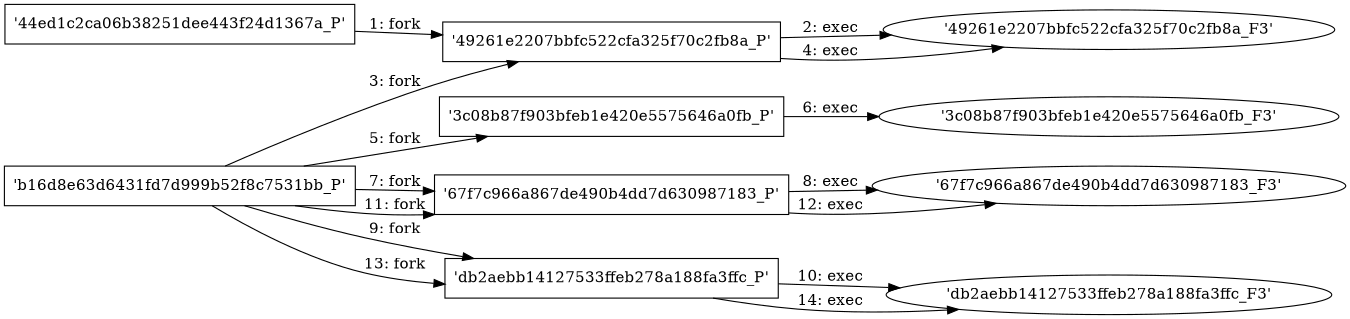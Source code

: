 digraph "D:\Learning\Paper\apt\基于CTI的攻击预警\Dataset\攻击图\ASGfromALLCTI\Vulnerability Spotlight Multiple Ichitaro Office Vulnerabilities.dot" {
rankdir="LR"
size="9"
fixedsize="false"
splines="true"
nodesep=0.3
ranksep=0
fontsize=10
overlap="scalexy"
engine= "neato"
	"'44ed1c2ca06b38251dee443f24d1367a_P'" [node_type=Process shape=box]
	"'49261e2207bbfc522cfa325f70c2fb8a_P'" [node_type=Process shape=box]
	"'44ed1c2ca06b38251dee443f24d1367a_P'" -> "'49261e2207bbfc522cfa325f70c2fb8a_P'" [label="1: fork"]
	"'49261e2207bbfc522cfa325f70c2fb8a_P'" [node_type=Process shape=box]
	"'49261e2207bbfc522cfa325f70c2fb8a_F3'" [node_type=File shape=ellipse]
	"'49261e2207bbfc522cfa325f70c2fb8a_P'" -> "'49261e2207bbfc522cfa325f70c2fb8a_F3'" [label="2: exec"]
	"'b16d8e63d6431fd7d999b52f8c7531bb_P'" [node_type=Process shape=box]
	"'49261e2207bbfc522cfa325f70c2fb8a_P'" [node_type=Process shape=box]
	"'b16d8e63d6431fd7d999b52f8c7531bb_P'" -> "'49261e2207bbfc522cfa325f70c2fb8a_P'" [label="3: fork"]
	"'49261e2207bbfc522cfa325f70c2fb8a_P'" [node_type=Process shape=box]
	"'49261e2207bbfc522cfa325f70c2fb8a_F3'" [node_type=File shape=ellipse]
	"'49261e2207bbfc522cfa325f70c2fb8a_P'" -> "'49261e2207bbfc522cfa325f70c2fb8a_F3'" [label="4: exec"]
	"'b16d8e63d6431fd7d999b52f8c7531bb_P'" [node_type=Process shape=box]
	"'3c08b87f903bfeb1e420e5575646a0fb_P'" [node_type=Process shape=box]
	"'b16d8e63d6431fd7d999b52f8c7531bb_P'" -> "'3c08b87f903bfeb1e420e5575646a0fb_P'" [label="5: fork"]
	"'3c08b87f903bfeb1e420e5575646a0fb_P'" [node_type=Process shape=box]
	"'3c08b87f903bfeb1e420e5575646a0fb_F3'" [node_type=File shape=ellipse]
	"'3c08b87f903bfeb1e420e5575646a0fb_P'" -> "'3c08b87f903bfeb1e420e5575646a0fb_F3'" [label="6: exec"]
	"'b16d8e63d6431fd7d999b52f8c7531bb_P'" [node_type=Process shape=box]
	"'67f7c966a867de490b4dd7d630987183_P'" [node_type=Process shape=box]
	"'b16d8e63d6431fd7d999b52f8c7531bb_P'" -> "'67f7c966a867de490b4dd7d630987183_P'" [label="7: fork"]
	"'67f7c966a867de490b4dd7d630987183_P'" [node_type=Process shape=box]
	"'67f7c966a867de490b4dd7d630987183_F3'" [node_type=File shape=ellipse]
	"'67f7c966a867de490b4dd7d630987183_P'" -> "'67f7c966a867de490b4dd7d630987183_F3'" [label="8: exec"]
	"'b16d8e63d6431fd7d999b52f8c7531bb_P'" [node_type=Process shape=box]
	"'db2aebb14127533ffeb278a188fa3ffc_P'" [node_type=Process shape=box]
	"'b16d8e63d6431fd7d999b52f8c7531bb_P'" -> "'db2aebb14127533ffeb278a188fa3ffc_P'" [label="9: fork"]
	"'db2aebb14127533ffeb278a188fa3ffc_P'" [node_type=Process shape=box]
	"'db2aebb14127533ffeb278a188fa3ffc_F3'" [node_type=File shape=ellipse]
	"'db2aebb14127533ffeb278a188fa3ffc_P'" -> "'db2aebb14127533ffeb278a188fa3ffc_F3'" [label="10: exec"]
	"'b16d8e63d6431fd7d999b52f8c7531bb_P'" [node_type=Process shape=box]
	"'67f7c966a867de490b4dd7d630987183_P'" [node_type=Process shape=box]
	"'b16d8e63d6431fd7d999b52f8c7531bb_P'" -> "'67f7c966a867de490b4dd7d630987183_P'" [label="11: fork"]
	"'67f7c966a867de490b4dd7d630987183_P'" [node_type=Process shape=box]
	"'67f7c966a867de490b4dd7d630987183_F3'" [node_type=File shape=ellipse]
	"'67f7c966a867de490b4dd7d630987183_P'" -> "'67f7c966a867de490b4dd7d630987183_F3'" [label="12: exec"]
	"'b16d8e63d6431fd7d999b52f8c7531bb_P'" [node_type=Process shape=box]
	"'db2aebb14127533ffeb278a188fa3ffc_P'" [node_type=Process shape=box]
	"'b16d8e63d6431fd7d999b52f8c7531bb_P'" -> "'db2aebb14127533ffeb278a188fa3ffc_P'" [label="13: fork"]
	"'db2aebb14127533ffeb278a188fa3ffc_P'" [node_type=Process shape=box]
	"'db2aebb14127533ffeb278a188fa3ffc_F3'" [node_type=File shape=ellipse]
	"'db2aebb14127533ffeb278a188fa3ffc_P'" -> "'db2aebb14127533ffeb278a188fa3ffc_F3'" [label="14: exec"]
}
